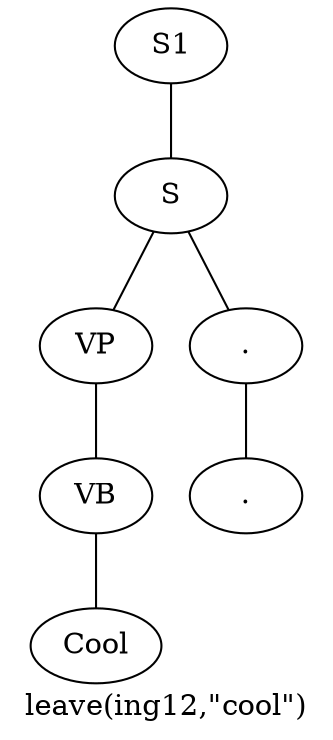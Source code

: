 graph SyntaxGraph {
	label = "leave(ing12,\"cool\")";
	Node0 [label="S1"];
	Node1 [label="S"];
	Node2 [label="VP"];
	Node3 [label="VB"];
	Node4 [label="Cool"];
	Node5 [label="."];
	Node6 [label="."];

	Node0 -- Node1;
	Node1 -- Node2;
	Node1 -- Node5;
	Node2 -- Node3;
	Node3 -- Node4;
	Node5 -- Node6;
}